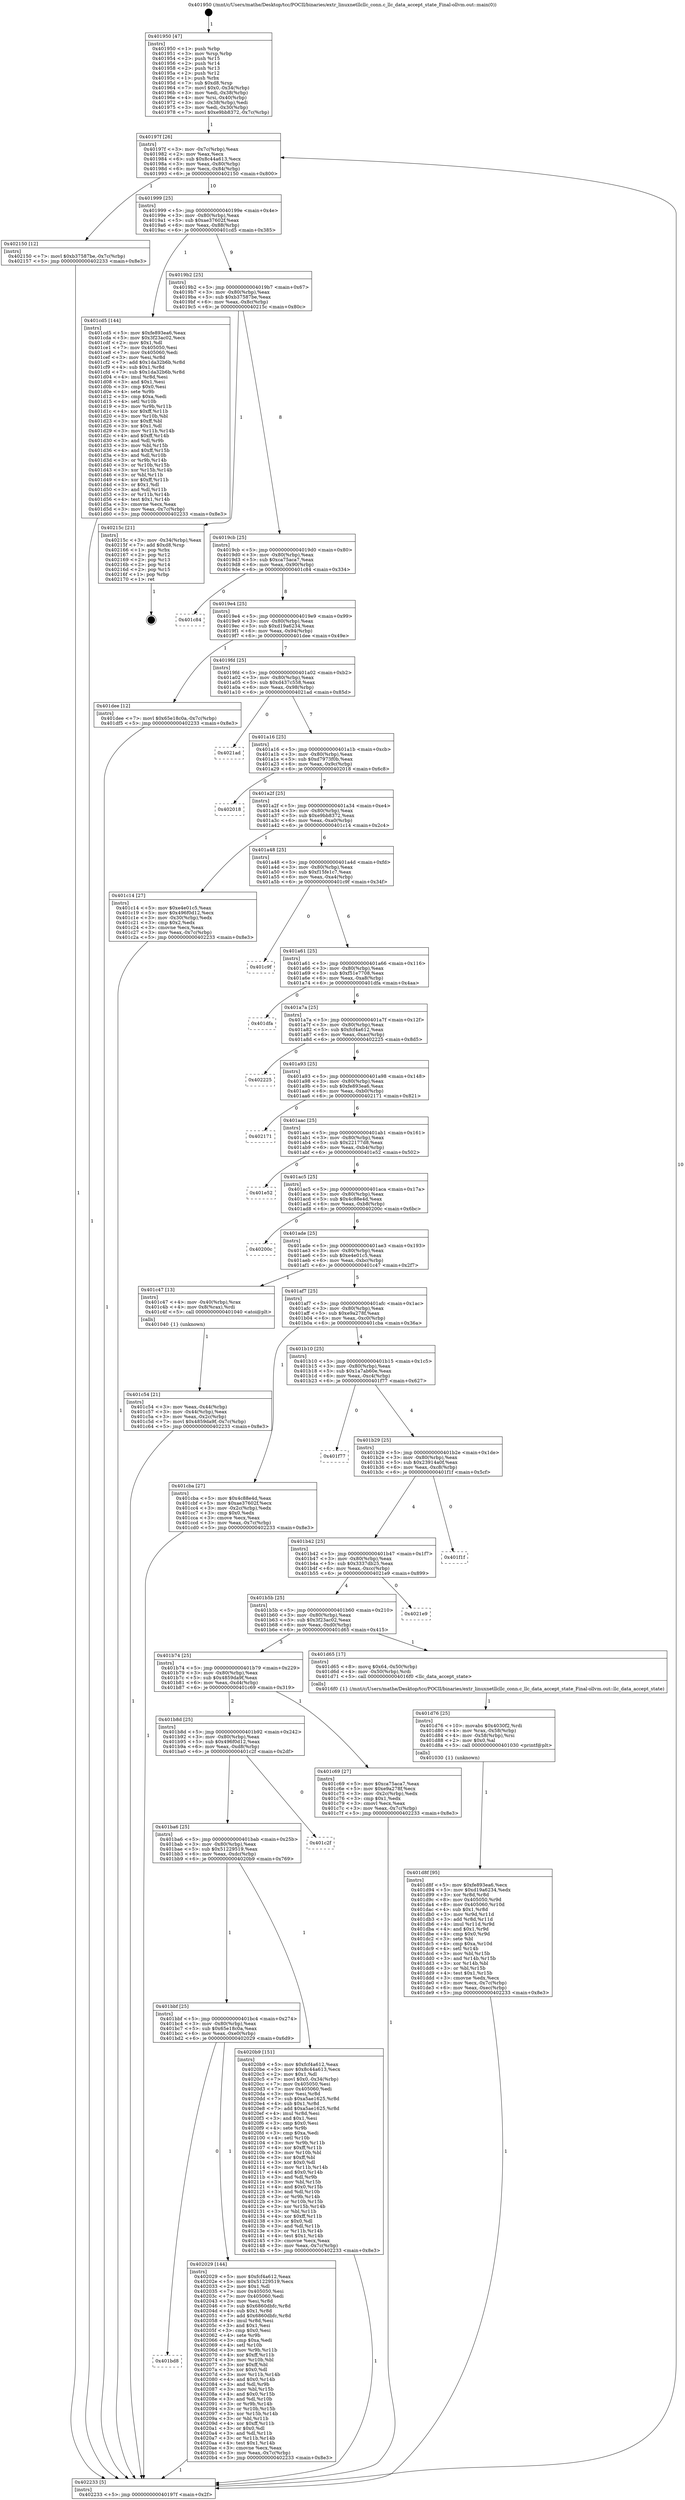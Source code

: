 digraph "0x401950" {
  label = "0x401950 (/mnt/c/Users/mathe/Desktop/tcc/POCII/binaries/extr_linuxnetllcllc_conn.c_llc_data_accept_state_Final-ollvm.out::main(0))"
  labelloc = "t"
  node[shape=record]

  Entry [label="",width=0.3,height=0.3,shape=circle,fillcolor=black,style=filled]
  "0x40197f" [label="{
     0x40197f [26]\l
     | [instrs]\l
     &nbsp;&nbsp;0x40197f \<+3\>: mov -0x7c(%rbp),%eax\l
     &nbsp;&nbsp;0x401982 \<+2\>: mov %eax,%ecx\l
     &nbsp;&nbsp;0x401984 \<+6\>: sub $0x8c44a613,%ecx\l
     &nbsp;&nbsp;0x40198a \<+3\>: mov %eax,-0x80(%rbp)\l
     &nbsp;&nbsp;0x40198d \<+6\>: mov %ecx,-0x84(%rbp)\l
     &nbsp;&nbsp;0x401993 \<+6\>: je 0000000000402150 \<main+0x800\>\l
  }"]
  "0x402150" [label="{
     0x402150 [12]\l
     | [instrs]\l
     &nbsp;&nbsp;0x402150 \<+7\>: movl $0xb37587be,-0x7c(%rbp)\l
     &nbsp;&nbsp;0x402157 \<+5\>: jmp 0000000000402233 \<main+0x8e3\>\l
  }"]
  "0x401999" [label="{
     0x401999 [25]\l
     | [instrs]\l
     &nbsp;&nbsp;0x401999 \<+5\>: jmp 000000000040199e \<main+0x4e\>\l
     &nbsp;&nbsp;0x40199e \<+3\>: mov -0x80(%rbp),%eax\l
     &nbsp;&nbsp;0x4019a1 \<+5\>: sub $0xae37602f,%eax\l
     &nbsp;&nbsp;0x4019a6 \<+6\>: mov %eax,-0x88(%rbp)\l
     &nbsp;&nbsp;0x4019ac \<+6\>: je 0000000000401cd5 \<main+0x385\>\l
  }"]
  Exit [label="",width=0.3,height=0.3,shape=circle,fillcolor=black,style=filled,peripheries=2]
  "0x401cd5" [label="{
     0x401cd5 [144]\l
     | [instrs]\l
     &nbsp;&nbsp;0x401cd5 \<+5\>: mov $0xfe893ea6,%eax\l
     &nbsp;&nbsp;0x401cda \<+5\>: mov $0x3f23ac02,%ecx\l
     &nbsp;&nbsp;0x401cdf \<+2\>: mov $0x1,%dl\l
     &nbsp;&nbsp;0x401ce1 \<+7\>: mov 0x405050,%esi\l
     &nbsp;&nbsp;0x401ce8 \<+7\>: mov 0x405060,%edi\l
     &nbsp;&nbsp;0x401cef \<+3\>: mov %esi,%r8d\l
     &nbsp;&nbsp;0x401cf2 \<+7\>: add $0x1da32b6b,%r8d\l
     &nbsp;&nbsp;0x401cf9 \<+4\>: sub $0x1,%r8d\l
     &nbsp;&nbsp;0x401cfd \<+7\>: sub $0x1da32b6b,%r8d\l
     &nbsp;&nbsp;0x401d04 \<+4\>: imul %r8d,%esi\l
     &nbsp;&nbsp;0x401d08 \<+3\>: and $0x1,%esi\l
     &nbsp;&nbsp;0x401d0b \<+3\>: cmp $0x0,%esi\l
     &nbsp;&nbsp;0x401d0e \<+4\>: sete %r9b\l
     &nbsp;&nbsp;0x401d12 \<+3\>: cmp $0xa,%edi\l
     &nbsp;&nbsp;0x401d15 \<+4\>: setl %r10b\l
     &nbsp;&nbsp;0x401d19 \<+3\>: mov %r9b,%r11b\l
     &nbsp;&nbsp;0x401d1c \<+4\>: xor $0xff,%r11b\l
     &nbsp;&nbsp;0x401d20 \<+3\>: mov %r10b,%bl\l
     &nbsp;&nbsp;0x401d23 \<+3\>: xor $0xff,%bl\l
     &nbsp;&nbsp;0x401d26 \<+3\>: xor $0x1,%dl\l
     &nbsp;&nbsp;0x401d29 \<+3\>: mov %r11b,%r14b\l
     &nbsp;&nbsp;0x401d2c \<+4\>: and $0xff,%r14b\l
     &nbsp;&nbsp;0x401d30 \<+3\>: and %dl,%r9b\l
     &nbsp;&nbsp;0x401d33 \<+3\>: mov %bl,%r15b\l
     &nbsp;&nbsp;0x401d36 \<+4\>: and $0xff,%r15b\l
     &nbsp;&nbsp;0x401d3a \<+3\>: and %dl,%r10b\l
     &nbsp;&nbsp;0x401d3d \<+3\>: or %r9b,%r14b\l
     &nbsp;&nbsp;0x401d40 \<+3\>: or %r10b,%r15b\l
     &nbsp;&nbsp;0x401d43 \<+3\>: xor %r15b,%r14b\l
     &nbsp;&nbsp;0x401d46 \<+3\>: or %bl,%r11b\l
     &nbsp;&nbsp;0x401d49 \<+4\>: xor $0xff,%r11b\l
     &nbsp;&nbsp;0x401d4d \<+3\>: or $0x1,%dl\l
     &nbsp;&nbsp;0x401d50 \<+3\>: and %dl,%r11b\l
     &nbsp;&nbsp;0x401d53 \<+3\>: or %r11b,%r14b\l
     &nbsp;&nbsp;0x401d56 \<+4\>: test $0x1,%r14b\l
     &nbsp;&nbsp;0x401d5a \<+3\>: cmovne %ecx,%eax\l
     &nbsp;&nbsp;0x401d5d \<+3\>: mov %eax,-0x7c(%rbp)\l
     &nbsp;&nbsp;0x401d60 \<+5\>: jmp 0000000000402233 \<main+0x8e3\>\l
  }"]
  "0x4019b2" [label="{
     0x4019b2 [25]\l
     | [instrs]\l
     &nbsp;&nbsp;0x4019b2 \<+5\>: jmp 00000000004019b7 \<main+0x67\>\l
     &nbsp;&nbsp;0x4019b7 \<+3\>: mov -0x80(%rbp),%eax\l
     &nbsp;&nbsp;0x4019ba \<+5\>: sub $0xb37587be,%eax\l
     &nbsp;&nbsp;0x4019bf \<+6\>: mov %eax,-0x8c(%rbp)\l
     &nbsp;&nbsp;0x4019c5 \<+6\>: je 000000000040215c \<main+0x80c\>\l
  }"]
  "0x401bd8" [label="{
     0x401bd8\l
  }", style=dashed]
  "0x40215c" [label="{
     0x40215c [21]\l
     | [instrs]\l
     &nbsp;&nbsp;0x40215c \<+3\>: mov -0x34(%rbp),%eax\l
     &nbsp;&nbsp;0x40215f \<+7\>: add $0xd8,%rsp\l
     &nbsp;&nbsp;0x402166 \<+1\>: pop %rbx\l
     &nbsp;&nbsp;0x402167 \<+2\>: pop %r12\l
     &nbsp;&nbsp;0x402169 \<+2\>: pop %r13\l
     &nbsp;&nbsp;0x40216b \<+2\>: pop %r14\l
     &nbsp;&nbsp;0x40216d \<+2\>: pop %r15\l
     &nbsp;&nbsp;0x40216f \<+1\>: pop %rbp\l
     &nbsp;&nbsp;0x402170 \<+1\>: ret\l
  }"]
  "0x4019cb" [label="{
     0x4019cb [25]\l
     | [instrs]\l
     &nbsp;&nbsp;0x4019cb \<+5\>: jmp 00000000004019d0 \<main+0x80\>\l
     &nbsp;&nbsp;0x4019d0 \<+3\>: mov -0x80(%rbp),%eax\l
     &nbsp;&nbsp;0x4019d3 \<+5\>: sub $0xca75aca7,%eax\l
     &nbsp;&nbsp;0x4019d8 \<+6\>: mov %eax,-0x90(%rbp)\l
     &nbsp;&nbsp;0x4019de \<+6\>: je 0000000000401c84 \<main+0x334\>\l
  }"]
  "0x402029" [label="{
     0x402029 [144]\l
     | [instrs]\l
     &nbsp;&nbsp;0x402029 \<+5\>: mov $0xfcf4a612,%eax\l
     &nbsp;&nbsp;0x40202e \<+5\>: mov $0x51229519,%ecx\l
     &nbsp;&nbsp;0x402033 \<+2\>: mov $0x1,%dl\l
     &nbsp;&nbsp;0x402035 \<+7\>: mov 0x405050,%esi\l
     &nbsp;&nbsp;0x40203c \<+7\>: mov 0x405060,%edi\l
     &nbsp;&nbsp;0x402043 \<+3\>: mov %esi,%r8d\l
     &nbsp;&nbsp;0x402046 \<+7\>: sub $0x6860dbfc,%r8d\l
     &nbsp;&nbsp;0x40204d \<+4\>: sub $0x1,%r8d\l
     &nbsp;&nbsp;0x402051 \<+7\>: add $0x6860dbfc,%r8d\l
     &nbsp;&nbsp;0x402058 \<+4\>: imul %r8d,%esi\l
     &nbsp;&nbsp;0x40205c \<+3\>: and $0x1,%esi\l
     &nbsp;&nbsp;0x40205f \<+3\>: cmp $0x0,%esi\l
     &nbsp;&nbsp;0x402062 \<+4\>: sete %r9b\l
     &nbsp;&nbsp;0x402066 \<+3\>: cmp $0xa,%edi\l
     &nbsp;&nbsp;0x402069 \<+4\>: setl %r10b\l
     &nbsp;&nbsp;0x40206d \<+3\>: mov %r9b,%r11b\l
     &nbsp;&nbsp;0x402070 \<+4\>: xor $0xff,%r11b\l
     &nbsp;&nbsp;0x402074 \<+3\>: mov %r10b,%bl\l
     &nbsp;&nbsp;0x402077 \<+3\>: xor $0xff,%bl\l
     &nbsp;&nbsp;0x40207a \<+3\>: xor $0x0,%dl\l
     &nbsp;&nbsp;0x40207d \<+3\>: mov %r11b,%r14b\l
     &nbsp;&nbsp;0x402080 \<+4\>: and $0x0,%r14b\l
     &nbsp;&nbsp;0x402084 \<+3\>: and %dl,%r9b\l
     &nbsp;&nbsp;0x402087 \<+3\>: mov %bl,%r15b\l
     &nbsp;&nbsp;0x40208a \<+4\>: and $0x0,%r15b\l
     &nbsp;&nbsp;0x40208e \<+3\>: and %dl,%r10b\l
     &nbsp;&nbsp;0x402091 \<+3\>: or %r9b,%r14b\l
     &nbsp;&nbsp;0x402094 \<+3\>: or %r10b,%r15b\l
     &nbsp;&nbsp;0x402097 \<+3\>: xor %r15b,%r14b\l
     &nbsp;&nbsp;0x40209a \<+3\>: or %bl,%r11b\l
     &nbsp;&nbsp;0x40209d \<+4\>: xor $0xff,%r11b\l
     &nbsp;&nbsp;0x4020a1 \<+3\>: or $0x0,%dl\l
     &nbsp;&nbsp;0x4020a4 \<+3\>: and %dl,%r11b\l
     &nbsp;&nbsp;0x4020a7 \<+3\>: or %r11b,%r14b\l
     &nbsp;&nbsp;0x4020aa \<+4\>: test $0x1,%r14b\l
     &nbsp;&nbsp;0x4020ae \<+3\>: cmovne %ecx,%eax\l
     &nbsp;&nbsp;0x4020b1 \<+3\>: mov %eax,-0x7c(%rbp)\l
     &nbsp;&nbsp;0x4020b4 \<+5\>: jmp 0000000000402233 \<main+0x8e3\>\l
  }"]
  "0x401c84" [label="{
     0x401c84\l
  }", style=dashed]
  "0x4019e4" [label="{
     0x4019e4 [25]\l
     | [instrs]\l
     &nbsp;&nbsp;0x4019e4 \<+5\>: jmp 00000000004019e9 \<main+0x99\>\l
     &nbsp;&nbsp;0x4019e9 \<+3\>: mov -0x80(%rbp),%eax\l
     &nbsp;&nbsp;0x4019ec \<+5\>: sub $0xd19a6234,%eax\l
     &nbsp;&nbsp;0x4019f1 \<+6\>: mov %eax,-0x94(%rbp)\l
     &nbsp;&nbsp;0x4019f7 \<+6\>: je 0000000000401dee \<main+0x49e\>\l
  }"]
  "0x401bbf" [label="{
     0x401bbf [25]\l
     | [instrs]\l
     &nbsp;&nbsp;0x401bbf \<+5\>: jmp 0000000000401bc4 \<main+0x274\>\l
     &nbsp;&nbsp;0x401bc4 \<+3\>: mov -0x80(%rbp),%eax\l
     &nbsp;&nbsp;0x401bc7 \<+5\>: sub $0x65e18c0a,%eax\l
     &nbsp;&nbsp;0x401bcc \<+6\>: mov %eax,-0xe0(%rbp)\l
     &nbsp;&nbsp;0x401bd2 \<+6\>: je 0000000000402029 \<main+0x6d9\>\l
  }"]
  "0x401dee" [label="{
     0x401dee [12]\l
     | [instrs]\l
     &nbsp;&nbsp;0x401dee \<+7\>: movl $0x65e18c0a,-0x7c(%rbp)\l
     &nbsp;&nbsp;0x401df5 \<+5\>: jmp 0000000000402233 \<main+0x8e3\>\l
  }"]
  "0x4019fd" [label="{
     0x4019fd [25]\l
     | [instrs]\l
     &nbsp;&nbsp;0x4019fd \<+5\>: jmp 0000000000401a02 \<main+0xb2\>\l
     &nbsp;&nbsp;0x401a02 \<+3\>: mov -0x80(%rbp),%eax\l
     &nbsp;&nbsp;0x401a05 \<+5\>: sub $0xd437c558,%eax\l
     &nbsp;&nbsp;0x401a0a \<+6\>: mov %eax,-0x98(%rbp)\l
     &nbsp;&nbsp;0x401a10 \<+6\>: je 00000000004021ad \<main+0x85d\>\l
  }"]
  "0x4020b9" [label="{
     0x4020b9 [151]\l
     | [instrs]\l
     &nbsp;&nbsp;0x4020b9 \<+5\>: mov $0xfcf4a612,%eax\l
     &nbsp;&nbsp;0x4020be \<+5\>: mov $0x8c44a613,%ecx\l
     &nbsp;&nbsp;0x4020c3 \<+2\>: mov $0x1,%dl\l
     &nbsp;&nbsp;0x4020c5 \<+7\>: movl $0x0,-0x34(%rbp)\l
     &nbsp;&nbsp;0x4020cc \<+7\>: mov 0x405050,%esi\l
     &nbsp;&nbsp;0x4020d3 \<+7\>: mov 0x405060,%edi\l
     &nbsp;&nbsp;0x4020da \<+3\>: mov %esi,%r8d\l
     &nbsp;&nbsp;0x4020dd \<+7\>: sub $0xa5ae1625,%r8d\l
     &nbsp;&nbsp;0x4020e4 \<+4\>: sub $0x1,%r8d\l
     &nbsp;&nbsp;0x4020e8 \<+7\>: add $0xa5ae1625,%r8d\l
     &nbsp;&nbsp;0x4020ef \<+4\>: imul %r8d,%esi\l
     &nbsp;&nbsp;0x4020f3 \<+3\>: and $0x1,%esi\l
     &nbsp;&nbsp;0x4020f6 \<+3\>: cmp $0x0,%esi\l
     &nbsp;&nbsp;0x4020f9 \<+4\>: sete %r9b\l
     &nbsp;&nbsp;0x4020fd \<+3\>: cmp $0xa,%edi\l
     &nbsp;&nbsp;0x402100 \<+4\>: setl %r10b\l
     &nbsp;&nbsp;0x402104 \<+3\>: mov %r9b,%r11b\l
     &nbsp;&nbsp;0x402107 \<+4\>: xor $0xff,%r11b\l
     &nbsp;&nbsp;0x40210b \<+3\>: mov %r10b,%bl\l
     &nbsp;&nbsp;0x40210e \<+3\>: xor $0xff,%bl\l
     &nbsp;&nbsp;0x402111 \<+3\>: xor $0x0,%dl\l
     &nbsp;&nbsp;0x402114 \<+3\>: mov %r11b,%r14b\l
     &nbsp;&nbsp;0x402117 \<+4\>: and $0x0,%r14b\l
     &nbsp;&nbsp;0x40211b \<+3\>: and %dl,%r9b\l
     &nbsp;&nbsp;0x40211e \<+3\>: mov %bl,%r15b\l
     &nbsp;&nbsp;0x402121 \<+4\>: and $0x0,%r15b\l
     &nbsp;&nbsp;0x402125 \<+3\>: and %dl,%r10b\l
     &nbsp;&nbsp;0x402128 \<+3\>: or %r9b,%r14b\l
     &nbsp;&nbsp;0x40212b \<+3\>: or %r10b,%r15b\l
     &nbsp;&nbsp;0x40212e \<+3\>: xor %r15b,%r14b\l
     &nbsp;&nbsp;0x402131 \<+3\>: or %bl,%r11b\l
     &nbsp;&nbsp;0x402134 \<+4\>: xor $0xff,%r11b\l
     &nbsp;&nbsp;0x402138 \<+3\>: or $0x0,%dl\l
     &nbsp;&nbsp;0x40213b \<+3\>: and %dl,%r11b\l
     &nbsp;&nbsp;0x40213e \<+3\>: or %r11b,%r14b\l
     &nbsp;&nbsp;0x402141 \<+4\>: test $0x1,%r14b\l
     &nbsp;&nbsp;0x402145 \<+3\>: cmovne %ecx,%eax\l
     &nbsp;&nbsp;0x402148 \<+3\>: mov %eax,-0x7c(%rbp)\l
     &nbsp;&nbsp;0x40214b \<+5\>: jmp 0000000000402233 \<main+0x8e3\>\l
  }"]
  "0x4021ad" [label="{
     0x4021ad\l
  }", style=dashed]
  "0x401a16" [label="{
     0x401a16 [25]\l
     | [instrs]\l
     &nbsp;&nbsp;0x401a16 \<+5\>: jmp 0000000000401a1b \<main+0xcb\>\l
     &nbsp;&nbsp;0x401a1b \<+3\>: mov -0x80(%rbp),%eax\l
     &nbsp;&nbsp;0x401a1e \<+5\>: sub $0xd7973f0b,%eax\l
     &nbsp;&nbsp;0x401a23 \<+6\>: mov %eax,-0x9c(%rbp)\l
     &nbsp;&nbsp;0x401a29 \<+6\>: je 0000000000402018 \<main+0x6c8\>\l
  }"]
  "0x401ba6" [label="{
     0x401ba6 [25]\l
     | [instrs]\l
     &nbsp;&nbsp;0x401ba6 \<+5\>: jmp 0000000000401bab \<main+0x25b\>\l
     &nbsp;&nbsp;0x401bab \<+3\>: mov -0x80(%rbp),%eax\l
     &nbsp;&nbsp;0x401bae \<+5\>: sub $0x51229519,%eax\l
     &nbsp;&nbsp;0x401bb3 \<+6\>: mov %eax,-0xdc(%rbp)\l
     &nbsp;&nbsp;0x401bb9 \<+6\>: je 00000000004020b9 \<main+0x769\>\l
  }"]
  "0x402018" [label="{
     0x402018\l
  }", style=dashed]
  "0x401a2f" [label="{
     0x401a2f [25]\l
     | [instrs]\l
     &nbsp;&nbsp;0x401a2f \<+5\>: jmp 0000000000401a34 \<main+0xe4\>\l
     &nbsp;&nbsp;0x401a34 \<+3\>: mov -0x80(%rbp),%eax\l
     &nbsp;&nbsp;0x401a37 \<+5\>: sub $0xe9bb8372,%eax\l
     &nbsp;&nbsp;0x401a3c \<+6\>: mov %eax,-0xa0(%rbp)\l
     &nbsp;&nbsp;0x401a42 \<+6\>: je 0000000000401c14 \<main+0x2c4\>\l
  }"]
  "0x401c2f" [label="{
     0x401c2f\l
  }", style=dashed]
  "0x401c14" [label="{
     0x401c14 [27]\l
     | [instrs]\l
     &nbsp;&nbsp;0x401c14 \<+5\>: mov $0xe4e01c5,%eax\l
     &nbsp;&nbsp;0x401c19 \<+5\>: mov $0x496f0d12,%ecx\l
     &nbsp;&nbsp;0x401c1e \<+3\>: mov -0x30(%rbp),%edx\l
     &nbsp;&nbsp;0x401c21 \<+3\>: cmp $0x2,%edx\l
     &nbsp;&nbsp;0x401c24 \<+3\>: cmovne %ecx,%eax\l
     &nbsp;&nbsp;0x401c27 \<+3\>: mov %eax,-0x7c(%rbp)\l
     &nbsp;&nbsp;0x401c2a \<+5\>: jmp 0000000000402233 \<main+0x8e3\>\l
  }"]
  "0x401a48" [label="{
     0x401a48 [25]\l
     | [instrs]\l
     &nbsp;&nbsp;0x401a48 \<+5\>: jmp 0000000000401a4d \<main+0xfd\>\l
     &nbsp;&nbsp;0x401a4d \<+3\>: mov -0x80(%rbp),%eax\l
     &nbsp;&nbsp;0x401a50 \<+5\>: sub $0xf15fe1c7,%eax\l
     &nbsp;&nbsp;0x401a55 \<+6\>: mov %eax,-0xa4(%rbp)\l
     &nbsp;&nbsp;0x401a5b \<+6\>: je 0000000000401c9f \<main+0x34f\>\l
  }"]
  "0x402233" [label="{
     0x402233 [5]\l
     | [instrs]\l
     &nbsp;&nbsp;0x402233 \<+5\>: jmp 000000000040197f \<main+0x2f\>\l
  }"]
  "0x401950" [label="{
     0x401950 [47]\l
     | [instrs]\l
     &nbsp;&nbsp;0x401950 \<+1\>: push %rbp\l
     &nbsp;&nbsp;0x401951 \<+3\>: mov %rsp,%rbp\l
     &nbsp;&nbsp;0x401954 \<+2\>: push %r15\l
     &nbsp;&nbsp;0x401956 \<+2\>: push %r14\l
     &nbsp;&nbsp;0x401958 \<+2\>: push %r13\l
     &nbsp;&nbsp;0x40195a \<+2\>: push %r12\l
     &nbsp;&nbsp;0x40195c \<+1\>: push %rbx\l
     &nbsp;&nbsp;0x40195d \<+7\>: sub $0xd8,%rsp\l
     &nbsp;&nbsp;0x401964 \<+7\>: movl $0x0,-0x34(%rbp)\l
     &nbsp;&nbsp;0x40196b \<+3\>: mov %edi,-0x38(%rbp)\l
     &nbsp;&nbsp;0x40196e \<+4\>: mov %rsi,-0x40(%rbp)\l
     &nbsp;&nbsp;0x401972 \<+3\>: mov -0x38(%rbp),%edi\l
     &nbsp;&nbsp;0x401975 \<+3\>: mov %edi,-0x30(%rbp)\l
     &nbsp;&nbsp;0x401978 \<+7\>: movl $0xe9bb8372,-0x7c(%rbp)\l
  }"]
  "0x401d8f" [label="{
     0x401d8f [95]\l
     | [instrs]\l
     &nbsp;&nbsp;0x401d8f \<+5\>: mov $0xfe893ea6,%ecx\l
     &nbsp;&nbsp;0x401d94 \<+5\>: mov $0xd19a6234,%edx\l
     &nbsp;&nbsp;0x401d99 \<+3\>: xor %r8d,%r8d\l
     &nbsp;&nbsp;0x401d9c \<+8\>: mov 0x405050,%r9d\l
     &nbsp;&nbsp;0x401da4 \<+8\>: mov 0x405060,%r10d\l
     &nbsp;&nbsp;0x401dac \<+4\>: sub $0x1,%r8d\l
     &nbsp;&nbsp;0x401db0 \<+3\>: mov %r9d,%r11d\l
     &nbsp;&nbsp;0x401db3 \<+3\>: add %r8d,%r11d\l
     &nbsp;&nbsp;0x401db6 \<+4\>: imul %r11d,%r9d\l
     &nbsp;&nbsp;0x401dba \<+4\>: and $0x1,%r9d\l
     &nbsp;&nbsp;0x401dbe \<+4\>: cmp $0x0,%r9d\l
     &nbsp;&nbsp;0x401dc2 \<+3\>: sete %bl\l
     &nbsp;&nbsp;0x401dc5 \<+4\>: cmp $0xa,%r10d\l
     &nbsp;&nbsp;0x401dc9 \<+4\>: setl %r14b\l
     &nbsp;&nbsp;0x401dcd \<+3\>: mov %bl,%r15b\l
     &nbsp;&nbsp;0x401dd0 \<+3\>: and %r14b,%r15b\l
     &nbsp;&nbsp;0x401dd3 \<+3\>: xor %r14b,%bl\l
     &nbsp;&nbsp;0x401dd6 \<+3\>: or %bl,%r15b\l
     &nbsp;&nbsp;0x401dd9 \<+4\>: test $0x1,%r15b\l
     &nbsp;&nbsp;0x401ddd \<+3\>: cmovne %edx,%ecx\l
     &nbsp;&nbsp;0x401de0 \<+3\>: mov %ecx,-0x7c(%rbp)\l
     &nbsp;&nbsp;0x401de3 \<+6\>: mov %eax,-0xec(%rbp)\l
     &nbsp;&nbsp;0x401de9 \<+5\>: jmp 0000000000402233 \<main+0x8e3\>\l
  }"]
  "0x401c9f" [label="{
     0x401c9f\l
  }", style=dashed]
  "0x401a61" [label="{
     0x401a61 [25]\l
     | [instrs]\l
     &nbsp;&nbsp;0x401a61 \<+5\>: jmp 0000000000401a66 \<main+0x116\>\l
     &nbsp;&nbsp;0x401a66 \<+3\>: mov -0x80(%rbp),%eax\l
     &nbsp;&nbsp;0x401a69 \<+5\>: sub $0xf51e7708,%eax\l
     &nbsp;&nbsp;0x401a6e \<+6\>: mov %eax,-0xa8(%rbp)\l
     &nbsp;&nbsp;0x401a74 \<+6\>: je 0000000000401dfa \<main+0x4aa\>\l
  }"]
  "0x401d76" [label="{
     0x401d76 [25]\l
     | [instrs]\l
     &nbsp;&nbsp;0x401d76 \<+10\>: movabs $0x4030f2,%rdi\l
     &nbsp;&nbsp;0x401d80 \<+4\>: mov %rax,-0x58(%rbp)\l
     &nbsp;&nbsp;0x401d84 \<+4\>: mov -0x58(%rbp),%rsi\l
     &nbsp;&nbsp;0x401d88 \<+2\>: mov $0x0,%al\l
     &nbsp;&nbsp;0x401d8a \<+5\>: call 0000000000401030 \<printf@plt\>\l
     | [calls]\l
     &nbsp;&nbsp;0x401030 \{1\} (unknown)\l
  }"]
  "0x401dfa" [label="{
     0x401dfa\l
  }", style=dashed]
  "0x401a7a" [label="{
     0x401a7a [25]\l
     | [instrs]\l
     &nbsp;&nbsp;0x401a7a \<+5\>: jmp 0000000000401a7f \<main+0x12f\>\l
     &nbsp;&nbsp;0x401a7f \<+3\>: mov -0x80(%rbp),%eax\l
     &nbsp;&nbsp;0x401a82 \<+5\>: sub $0xfcf4a612,%eax\l
     &nbsp;&nbsp;0x401a87 \<+6\>: mov %eax,-0xac(%rbp)\l
     &nbsp;&nbsp;0x401a8d \<+6\>: je 0000000000402225 \<main+0x8d5\>\l
  }"]
  "0x401b8d" [label="{
     0x401b8d [25]\l
     | [instrs]\l
     &nbsp;&nbsp;0x401b8d \<+5\>: jmp 0000000000401b92 \<main+0x242\>\l
     &nbsp;&nbsp;0x401b92 \<+3\>: mov -0x80(%rbp),%eax\l
     &nbsp;&nbsp;0x401b95 \<+5\>: sub $0x496f0d12,%eax\l
     &nbsp;&nbsp;0x401b9a \<+6\>: mov %eax,-0xd8(%rbp)\l
     &nbsp;&nbsp;0x401ba0 \<+6\>: je 0000000000401c2f \<main+0x2df\>\l
  }"]
  "0x402225" [label="{
     0x402225\l
  }", style=dashed]
  "0x401a93" [label="{
     0x401a93 [25]\l
     | [instrs]\l
     &nbsp;&nbsp;0x401a93 \<+5\>: jmp 0000000000401a98 \<main+0x148\>\l
     &nbsp;&nbsp;0x401a98 \<+3\>: mov -0x80(%rbp),%eax\l
     &nbsp;&nbsp;0x401a9b \<+5\>: sub $0xfe893ea6,%eax\l
     &nbsp;&nbsp;0x401aa0 \<+6\>: mov %eax,-0xb0(%rbp)\l
     &nbsp;&nbsp;0x401aa6 \<+6\>: je 0000000000402171 \<main+0x821\>\l
  }"]
  "0x401c69" [label="{
     0x401c69 [27]\l
     | [instrs]\l
     &nbsp;&nbsp;0x401c69 \<+5\>: mov $0xca75aca7,%eax\l
     &nbsp;&nbsp;0x401c6e \<+5\>: mov $0xe9a278f,%ecx\l
     &nbsp;&nbsp;0x401c73 \<+3\>: mov -0x2c(%rbp),%edx\l
     &nbsp;&nbsp;0x401c76 \<+3\>: cmp $0x1,%edx\l
     &nbsp;&nbsp;0x401c79 \<+3\>: cmovl %ecx,%eax\l
     &nbsp;&nbsp;0x401c7c \<+3\>: mov %eax,-0x7c(%rbp)\l
     &nbsp;&nbsp;0x401c7f \<+5\>: jmp 0000000000402233 \<main+0x8e3\>\l
  }"]
  "0x402171" [label="{
     0x402171\l
  }", style=dashed]
  "0x401aac" [label="{
     0x401aac [25]\l
     | [instrs]\l
     &nbsp;&nbsp;0x401aac \<+5\>: jmp 0000000000401ab1 \<main+0x161\>\l
     &nbsp;&nbsp;0x401ab1 \<+3\>: mov -0x80(%rbp),%eax\l
     &nbsp;&nbsp;0x401ab4 \<+5\>: sub $0x22177d8,%eax\l
     &nbsp;&nbsp;0x401ab9 \<+6\>: mov %eax,-0xb4(%rbp)\l
     &nbsp;&nbsp;0x401abf \<+6\>: je 0000000000401e52 \<main+0x502\>\l
  }"]
  "0x401b74" [label="{
     0x401b74 [25]\l
     | [instrs]\l
     &nbsp;&nbsp;0x401b74 \<+5\>: jmp 0000000000401b79 \<main+0x229\>\l
     &nbsp;&nbsp;0x401b79 \<+3\>: mov -0x80(%rbp),%eax\l
     &nbsp;&nbsp;0x401b7c \<+5\>: sub $0x4859da9f,%eax\l
     &nbsp;&nbsp;0x401b81 \<+6\>: mov %eax,-0xd4(%rbp)\l
     &nbsp;&nbsp;0x401b87 \<+6\>: je 0000000000401c69 \<main+0x319\>\l
  }"]
  "0x401e52" [label="{
     0x401e52\l
  }", style=dashed]
  "0x401ac5" [label="{
     0x401ac5 [25]\l
     | [instrs]\l
     &nbsp;&nbsp;0x401ac5 \<+5\>: jmp 0000000000401aca \<main+0x17a\>\l
     &nbsp;&nbsp;0x401aca \<+3\>: mov -0x80(%rbp),%eax\l
     &nbsp;&nbsp;0x401acd \<+5\>: sub $0x4c88e4d,%eax\l
     &nbsp;&nbsp;0x401ad2 \<+6\>: mov %eax,-0xb8(%rbp)\l
     &nbsp;&nbsp;0x401ad8 \<+6\>: je 000000000040200c \<main+0x6bc\>\l
  }"]
  "0x401d65" [label="{
     0x401d65 [17]\l
     | [instrs]\l
     &nbsp;&nbsp;0x401d65 \<+8\>: movq $0x64,-0x50(%rbp)\l
     &nbsp;&nbsp;0x401d6d \<+4\>: mov -0x50(%rbp),%rdi\l
     &nbsp;&nbsp;0x401d71 \<+5\>: call 00000000004016f0 \<llc_data_accept_state\>\l
     | [calls]\l
     &nbsp;&nbsp;0x4016f0 \{1\} (/mnt/c/Users/mathe/Desktop/tcc/POCII/binaries/extr_linuxnetllcllc_conn.c_llc_data_accept_state_Final-ollvm.out::llc_data_accept_state)\l
  }"]
  "0x40200c" [label="{
     0x40200c\l
  }", style=dashed]
  "0x401ade" [label="{
     0x401ade [25]\l
     | [instrs]\l
     &nbsp;&nbsp;0x401ade \<+5\>: jmp 0000000000401ae3 \<main+0x193\>\l
     &nbsp;&nbsp;0x401ae3 \<+3\>: mov -0x80(%rbp),%eax\l
     &nbsp;&nbsp;0x401ae6 \<+5\>: sub $0xe4e01c5,%eax\l
     &nbsp;&nbsp;0x401aeb \<+6\>: mov %eax,-0xbc(%rbp)\l
     &nbsp;&nbsp;0x401af1 \<+6\>: je 0000000000401c47 \<main+0x2f7\>\l
  }"]
  "0x401b5b" [label="{
     0x401b5b [25]\l
     | [instrs]\l
     &nbsp;&nbsp;0x401b5b \<+5\>: jmp 0000000000401b60 \<main+0x210\>\l
     &nbsp;&nbsp;0x401b60 \<+3\>: mov -0x80(%rbp),%eax\l
     &nbsp;&nbsp;0x401b63 \<+5\>: sub $0x3f23ac02,%eax\l
     &nbsp;&nbsp;0x401b68 \<+6\>: mov %eax,-0xd0(%rbp)\l
     &nbsp;&nbsp;0x401b6e \<+6\>: je 0000000000401d65 \<main+0x415\>\l
  }"]
  "0x401c47" [label="{
     0x401c47 [13]\l
     | [instrs]\l
     &nbsp;&nbsp;0x401c47 \<+4\>: mov -0x40(%rbp),%rax\l
     &nbsp;&nbsp;0x401c4b \<+4\>: mov 0x8(%rax),%rdi\l
     &nbsp;&nbsp;0x401c4f \<+5\>: call 0000000000401040 \<atoi@plt\>\l
     | [calls]\l
     &nbsp;&nbsp;0x401040 \{1\} (unknown)\l
  }"]
  "0x401af7" [label="{
     0x401af7 [25]\l
     | [instrs]\l
     &nbsp;&nbsp;0x401af7 \<+5\>: jmp 0000000000401afc \<main+0x1ac\>\l
     &nbsp;&nbsp;0x401afc \<+3\>: mov -0x80(%rbp),%eax\l
     &nbsp;&nbsp;0x401aff \<+5\>: sub $0xe9a278f,%eax\l
     &nbsp;&nbsp;0x401b04 \<+6\>: mov %eax,-0xc0(%rbp)\l
     &nbsp;&nbsp;0x401b0a \<+6\>: je 0000000000401cba \<main+0x36a\>\l
  }"]
  "0x401c54" [label="{
     0x401c54 [21]\l
     | [instrs]\l
     &nbsp;&nbsp;0x401c54 \<+3\>: mov %eax,-0x44(%rbp)\l
     &nbsp;&nbsp;0x401c57 \<+3\>: mov -0x44(%rbp),%eax\l
     &nbsp;&nbsp;0x401c5a \<+3\>: mov %eax,-0x2c(%rbp)\l
     &nbsp;&nbsp;0x401c5d \<+7\>: movl $0x4859da9f,-0x7c(%rbp)\l
     &nbsp;&nbsp;0x401c64 \<+5\>: jmp 0000000000402233 \<main+0x8e3\>\l
  }"]
  "0x4021e9" [label="{
     0x4021e9\l
  }", style=dashed]
  "0x401cba" [label="{
     0x401cba [27]\l
     | [instrs]\l
     &nbsp;&nbsp;0x401cba \<+5\>: mov $0x4c88e4d,%eax\l
     &nbsp;&nbsp;0x401cbf \<+5\>: mov $0xae37602f,%ecx\l
     &nbsp;&nbsp;0x401cc4 \<+3\>: mov -0x2c(%rbp),%edx\l
     &nbsp;&nbsp;0x401cc7 \<+3\>: cmp $0x0,%edx\l
     &nbsp;&nbsp;0x401cca \<+3\>: cmove %ecx,%eax\l
     &nbsp;&nbsp;0x401ccd \<+3\>: mov %eax,-0x7c(%rbp)\l
     &nbsp;&nbsp;0x401cd0 \<+5\>: jmp 0000000000402233 \<main+0x8e3\>\l
  }"]
  "0x401b10" [label="{
     0x401b10 [25]\l
     | [instrs]\l
     &nbsp;&nbsp;0x401b10 \<+5\>: jmp 0000000000401b15 \<main+0x1c5\>\l
     &nbsp;&nbsp;0x401b15 \<+3\>: mov -0x80(%rbp),%eax\l
     &nbsp;&nbsp;0x401b18 \<+5\>: sub $0x1a7ab60e,%eax\l
     &nbsp;&nbsp;0x401b1d \<+6\>: mov %eax,-0xc4(%rbp)\l
     &nbsp;&nbsp;0x401b23 \<+6\>: je 0000000000401f77 \<main+0x627\>\l
  }"]
  "0x401b42" [label="{
     0x401b42 [25]\l
     | [instrs]\l
     &nbsp;&nbsp;0x401b42 \<+5\>: jmp 0000000000401b47 \<main+0x1f7\>\l
     &nbsp;&nbsp;0x401b47 \<+3\>: mov -0x80(%rbp),%eax\l
     &nbsp;&nbsp;0x401b4a \<+5\>: sub $0x3337db25,%eax\l
     &nbsp;&nbsp;0x401b4f \<+6\>: mov %eax,-0xcc(%rbp)\l
     &nbsp;&nbsp;0x401b55 \<+6\>: je 00000000004021e9 \<main+0x899\>\l
  }"]
  "0x401f77" [label="{
     0x401f77\l
  }", style=dashed]
  "0x401b29" [label="{
     0x401b29 [25]\l
     | [instrs]\l
     &nbsp;&nbsp;0x401b29 \<+5\>: jmp 0000000000401b2e \<main+0x1de\>\l
     &nbsp;&nbsp;0x401b2e \<+3\>: mov -0x80(%rbp),%eax\l
     &nbsp;&nbsp;0x401b31 \<+5\>: sub $0x23914a0f,%eax\l
     &nbsp;&nbsp;0x401b36 \<+6\>: mov %eax,-0xc8(%rbp)\l
     &nbsp;&nbsp;0x401b3c \<+6\>: je 0000000000401f1f \<main+0x5cf\>\l
  }"]
  "0x401f1f" [label="{
     0x401f1f\l
  }", style=dashed]
  Entry -> "0x401950" [label=" 1"]
  "0x40197f" -> "0x402150" [label=" 1"]
  "0x40197f" -> "0x401999" [label=" 10"]
  "0x40215c" -> Exit [label=" 1"]
  "0x401999" -> "0x401cd5" [label=" 1"]
  "0x401999" -> "0x4019b2" [label=" 9"]
  "0x402150" -> "0x402233" [label=" 1"]
  "0x4019b2" -> "0x40215c" [label=" 1"]
  "0x4019b2" -> "0x4019cb" [label=" 8"]
  "0x4020b9" -> "0x402233" [label=" 1"]
  "0x4019cb" -> "0x401c84" [label=" 0"]
  "0x4019cb" -> "0x4019e4" [label=" 8"]
  "0x402029" -> "0x402233" [label=" 1"]
  "0x4019e4" -> "0x401dee" [label=" 1"]
  "0x4019e4" -> "0x4019fd" [label=" 7"]
  "0x401bbf" -> "0x402029" [label=" 1"]
  "0x4019fd" -> "0x4021ad" [label=" 0"]
  "0x4019fd" -> "0x401a16" [label=" 7"]
  "0x401bbf" -> "0x401bd8" [label=" 0"]
  "0x401a16" -> "0x402018" [label=" 0"]
  "0x401a16" -> "0x401a2f" [label=" 7"]
  "0x401ba6" -> "0x4020b9" [label=" 1"]
  "0x401a2f" -> "0x401c14" [label=" 1"]
  "0x401a2f" -> "0x401a48" [label=" 6"]
  "0x401c14" -> "0x402233" [label=" 1"]
  "0x401950" -> "0x40197f" [label=" 1"]
  "0x402233" -> "0x40197f" [label=" 10"]
  "0x401ba6" -> "0x401bbf" [label=" 1"]
  "0x401a48" -> "0x401c9f" [label=" 0"]
  "0x401a48" -> "0x401a61" [label=" 6"]
  "0x401b8d" -> "0x401c2f" [label=" 0"]
  "0x401a61" -> "0x401dfa" [label=" 0"]
  "0x401a61" -> "0x401a7a" [label=" 6"]
  "0x401b8d" -> "0x401ba6" [label=" 2"]
  "0x401a7a" -> "0x402225" [label=" 0"]
  "0x401a7a" -> "0x401a93" [label=" 6"]
  "0x401dee" -> "0x402233" [label=" 1"]
  "0x401a93" -> "0x402171" [label=" 0"]
  "0x401a93" -> "0x401aac" [label=" 6"]
  "0x401d8f" -> "0x402233" [label=" 1"]
  "0x401aac" -> "0x401e52" [label=" 0"]
  "0x401aac" -> "0x401ac5" [label=" 6"]
  "0x401d65" -> "0x401d76" [label=" 1"]
  "0x401ac5" -> "0x40200c" [label=" 0"]
  "0x401ac5" -> "0x401ade" [label=" 6"]
  "0x401cd5" -> "0x402233" [label=" 1"]
  "0x401ade" -> "0x401c47" [label=" 1"]
  "0x401ade" -> "0x401af7" [label=" 5"]
  "0x401c47" -> "0x401c54" [label=" 1"]
  "0x401c54" -> "0x402233" [label=" 1"]
  "0x401c69" -> "0x402233" [label=" 1"]
  "0x401af7" -> "0x401cba" [label=" 1"]
  "0x401af7" -> "0x401b10" [label=" 4"]
  "0x401b74" -> "0x401b8d" [label=" 2"]
  "0x401b10" -> "0x401f77" [label=" 0"]
  "0x401b10" -> "0x401b29" [label=" 4"]
  "0x401d76" -> "0x401d8f" [label=" 1"]
  "0x401b29" -> "0x401f1f" [label=" 0"]
  "0x401b29" -> "0x401b42" [label=" 4"]
  "0x401b74" -> "0x401c69" [label=" 1"]
  "0x401b42" -> "0x4021e9" [label=" 0"]
  "0x401b42" -> "0x401b5b" [label=" 4"]
  "0x401cba" -> "0x402233" [label=" 1"]
  "0x401b5b" -> "0x401d65" [label=" 1"]
  "0x401b5b" -> "0x401b74" [label=" 3"]
}
